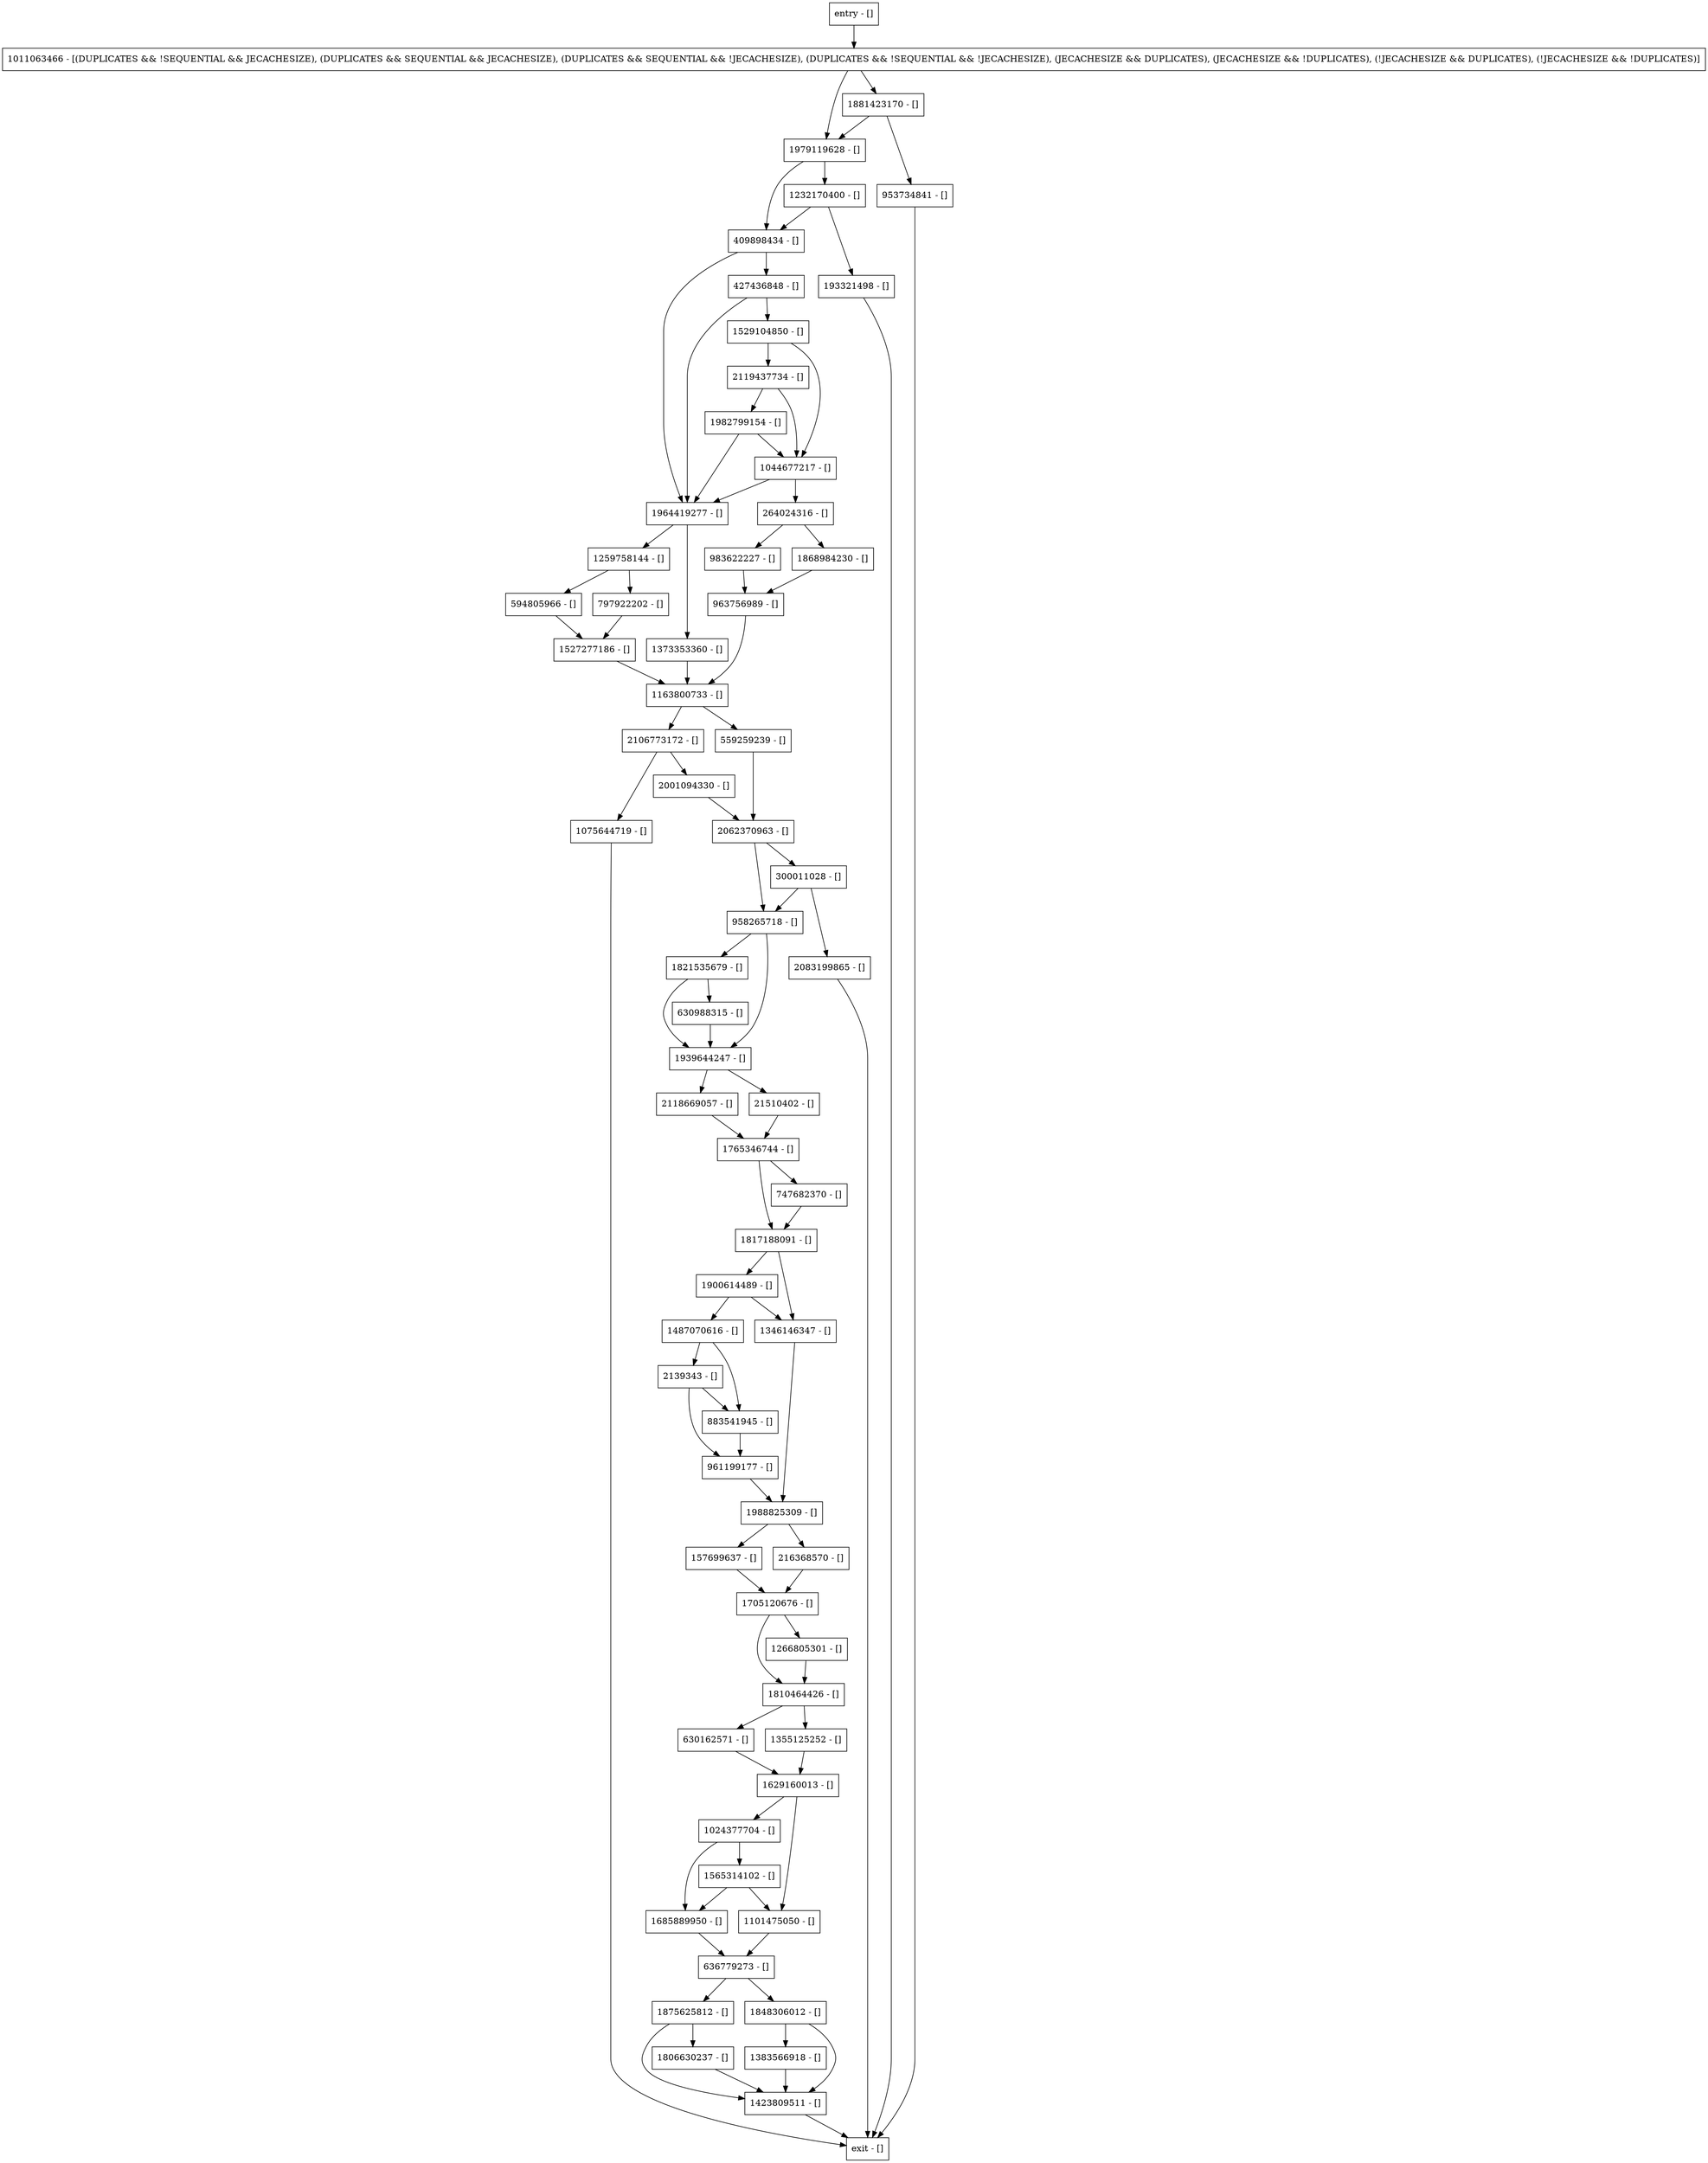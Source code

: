 digraph updateRecordInternal {
node [shape=record];
427436848 [label="427436848 - []"];
1373353360 [label="1373353360 - []"];
1964419277 [label="1964419277 - []"];
1848306012 [label="1848306012 - []"];
1044677217 [label="1044677217 - []"];
1806630237 [label="1806630237 - []"];
1232170400 [label="1232170400 - []"];
2139343 [label="2139343 - []"];
1979119628 [label="1979119628 - []"];
1101475050 [label="1101475050 - []"];
2083199865 [label="2083199865 - []"];
1988825309 [label="1988825309 - []"];
1629160013 [label="1629160013 - []"];
1487070616 [label="1487070616 - []"];
1011063466 [label="1011063466 - [(DUPLICATES && !SEQUENTIAL && JECACHESIZE), (DUPLICATES && SEQUENTIAL && JECACHESIZE), (DUPLICATES && SEQUENTIAL && !JECACHESIZE), (DUPLICATES && !SEQUENTIAL && !JECACHESIZE), (JECACHESIZE && DUPLICATES), (JECACHESIZE && !DUPLICATES), (!JECACHESIZE && DUPLICATES), (!JECACHESIZE && !DUPLICATES)]"];
1982799154 [label="1982799154 - []"];
2062370963 [label="2062370963 - []"];
747682370 [label="747682370 - []"];
1355125252 [label="1355125252 - []"];
1075644719 [label="1075644719 - []"];
1266805301 [label="1266805301 - []"];
entry [label="entry - []"];
exit [label="exit - []"];
594805966 [label="594805966 - []"];
216368570 [label="216368570 - []"];
264024316 [label="264024316 - []"];
1685889950 [label="1685889950 - []"];
958265718 [label="958265718 - []"];
1868984230 [label="1868984230 - []"];
636779273 [label="636779273 - []"];
1529104850 [label="1529104850 - []"];
630988315 [label="630988315 - []"];
2001094330 [label="2001094330 - []"];
559259239 [label="559259239 - []"];
1423809511 [label="1423809511 - []"];
157699637 [label="157699637 - []"];
883541945 [label="883541945 - []"];
1939644247 [label="1939644247 - []"];
953734841 [label="953734841 - []"];
193321498 [label="193321498 - []"];
1875625812 [label="1875625812 - []"];
2119437734 [label="2119437734 - []"];
1810464426 [label="1810464426 - []"];
1346146347 [label="1346146347 - []"];
1527277186 [label="1527277186 - []"];
797922202 [label="797922202 - []"];
963756989 [label="963756989 - []"];
1817188091 [label="1817188091 - []"];
1024377704 [label="1024377704 - []"];
21510402 [label="21510402 - []"];
1705120676 [label="1705120676 - []"];
1821535679 [label="1821535679 - []"];
2106773172 [label="2106773172 - []"];
300011028 [label="300011028 - []"];
1765346744 [label="1765346744 - []"];
983622227 [label="983622227 - []"];
1259758144 [label="1259758144 - []"];
630162571 [label="630162571 - []"];
1163800733 [label="1163800733 - []"];
409898434 [label="409898434 - []"];
1565314102 [label="1565314102 - []"];
1881423170 [label="1881423170 - []"];
1900614489 [label="1900614489 - []"];
1383566918 [label="1383566918 - []"];
961199177 [label="961199177 - []"];
2118669057 [label="2118669057 - []"];
entry;
exit;
427436848 -> 1964419277;
427436848 -> 1529104850;
1373353360 -> 1163800733;
1964419277 -> 1259758144;
1964419277 -> 1373353360;
1848306012 -> 1423809511;
1848306012 -> 1383566918;
1044677217 -> 264024316;
1044677217 -> 1964419277;
1806630237 -> 1423809511;
1232170400 -> 409898434;
1232170400 -> 193321498;
2139343 -> 883541945;
2139343 -> 961199177;
1979119628 -> 1232170400;
1979119628 -> 409898434;
1101475050 -> 636779273;
2083199865 -> exit;
1988825309 -> 216368570;
1988825309 -> 157699637;
1629160013 -> 1024377704;
1629160013 -> 1101475050;
1487070616 -> 2139343;
1487070616 -> 883541945;
1011063466 -> 1979119628;
1011063466 -> 1881423170;
1982799154 -> 1964419277;
1982799154 -> 1044677217;
2062370963 -> 958265718;
2062370963 -> 300011028;
747682370 -> 1817188091;
1355125252 -> 1629160013;
1075644719 -> exit;
1266805301 -> 1810464426;
entry -> 1011063466;
594805966 -> 1527277186;
216368570 -> 1705120676;
264024316 -> 1868984230;
264024316 -> 983622227;
1685889950 -> 636779273;
958265718 -> 1939644247;
958265718 -> 1821535679;
1868984230 -> 963756989;
636779273 -> 1875625812;
636779273 -> 1848306012;
1529104850 -> 2119437734;
1529104850 -> 1044677217;
630988315 -> 1939644247;
2001094330 -> 2062370963;
559259239 -> 2062370963;
1423809511 -> exit;
157699637 -> 1705120676;
883541945 -> 961199177;
1939644247 -> 21510402;
1939644247 -> 2118669057;
953734841 -> exit;
193321498 -> exit;
1875625812 -> 1423809511;
1875625812 -> 1806630237;
2119437734 -> 1982799154;
2119437734 -> 1044677217;
1810464426 -> 630162571;
1810464426 -> 1355125252;
1346146347 -> 1988825309;
1527277186 -> 1163800733;
797922202 -> 1527277186;
963756989 -> 1163800733;
1817188091 -> 1346146347;
1817188091 -> 1900614489;
1024377704 -> 1685889950;
1024377704 -> 1565314102;
21510402 -> 1765346744;
1705120676 -> 1266805301;
1705120676 -> 1810464426;
1821535679 -> 1939644247;
1821535679 -> 630988315;
2106773172 -> 2001094330;
2106773172 -> 1075644719;
300011028 -> 958265718;
300011028 -> 2083199865;
1765346744 -> 1817188091;
1765346744 -> 747682370;
983622227 -> 963756989;
1259758144 -> 594805966;
1259758144 -> 797922202;
630162571 -> 1629160013;
1163800733 -> 2106773172;
1163800733 -> 559259239;
409898434 -> 427436848;
409898434 -> 1964419277;
1565314102 -> 1685889950;
1565314102 -> 1101475050;
1881423170 -> 1979119628;
1881423170 -> 953734841;
1900614489 -> 1487070616;
1900614489 -> 1346146347;
1383566918 -> 1423809511;
961199177 -> 1988825309;
2118669057 -> 1765346744;
}
